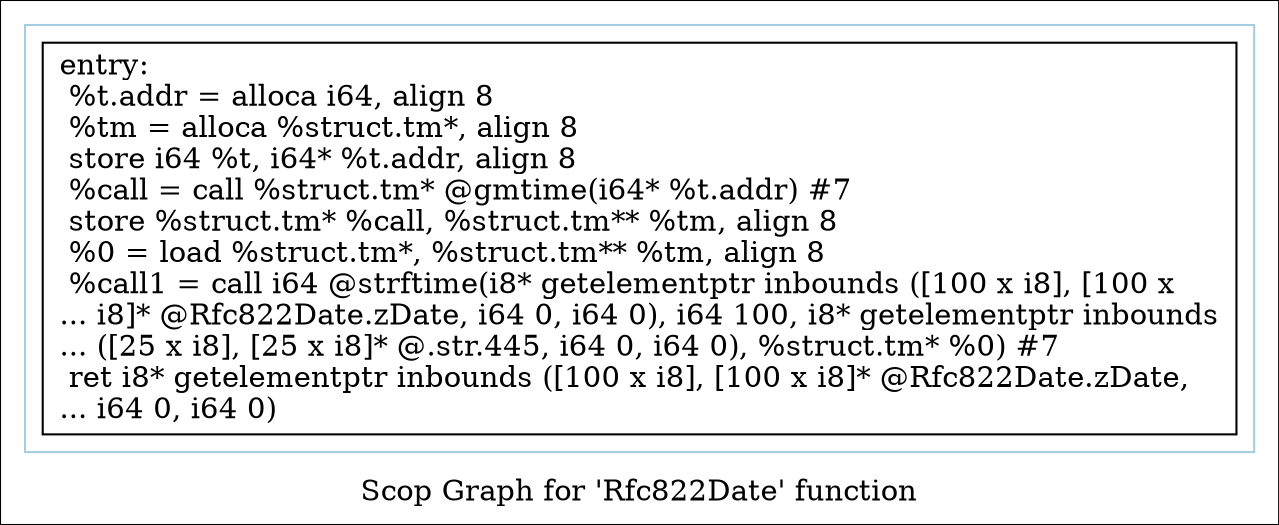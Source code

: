 digraph "Scop Graph for 'Rfc822Date' function" {
	label="Scop Graph for 'Rfc822Date' function";

	Node0x208aa60 [shape=record,label="{entry:\l  %t.addr = alloca i64, align 8\l  %tm = alloca %struct.tm*, align 8\l  store i64 %t, i64* %t.addr, align 8\l  %call = call %struct.tm* @gmtime(i64* %t.addr) #7\l  store %struct.tm* %call, %struct.tm** %tm, align 8\l  %0 = load %struct.tm*, %struct.tm** %tm, align 8\l  %call1 = call i64 @strftime(i8* getelementptr inbounds ([100 x i8], [100 x\l... i8]* @Rfc822Date.zDate, i64 0, i64 0), i64 100, i8* getelementptr inbounds\l... ([25 x i8], [25 x i8]* @.str.445, i64 0, i64 0), %struct.tm* %0) #7\l  ret i8* getelementptr inbounds ([100 x i8], [100 x i8]* @Rfc822Date.zDate,\l... i64 0, i64 0)\l}"];
	colorscheme = "paired12"
        subgraph cluster_0x20a5050 {
          label = "";
          style = solid;
          color = 1
          Node0x208aa60;
        }
}

